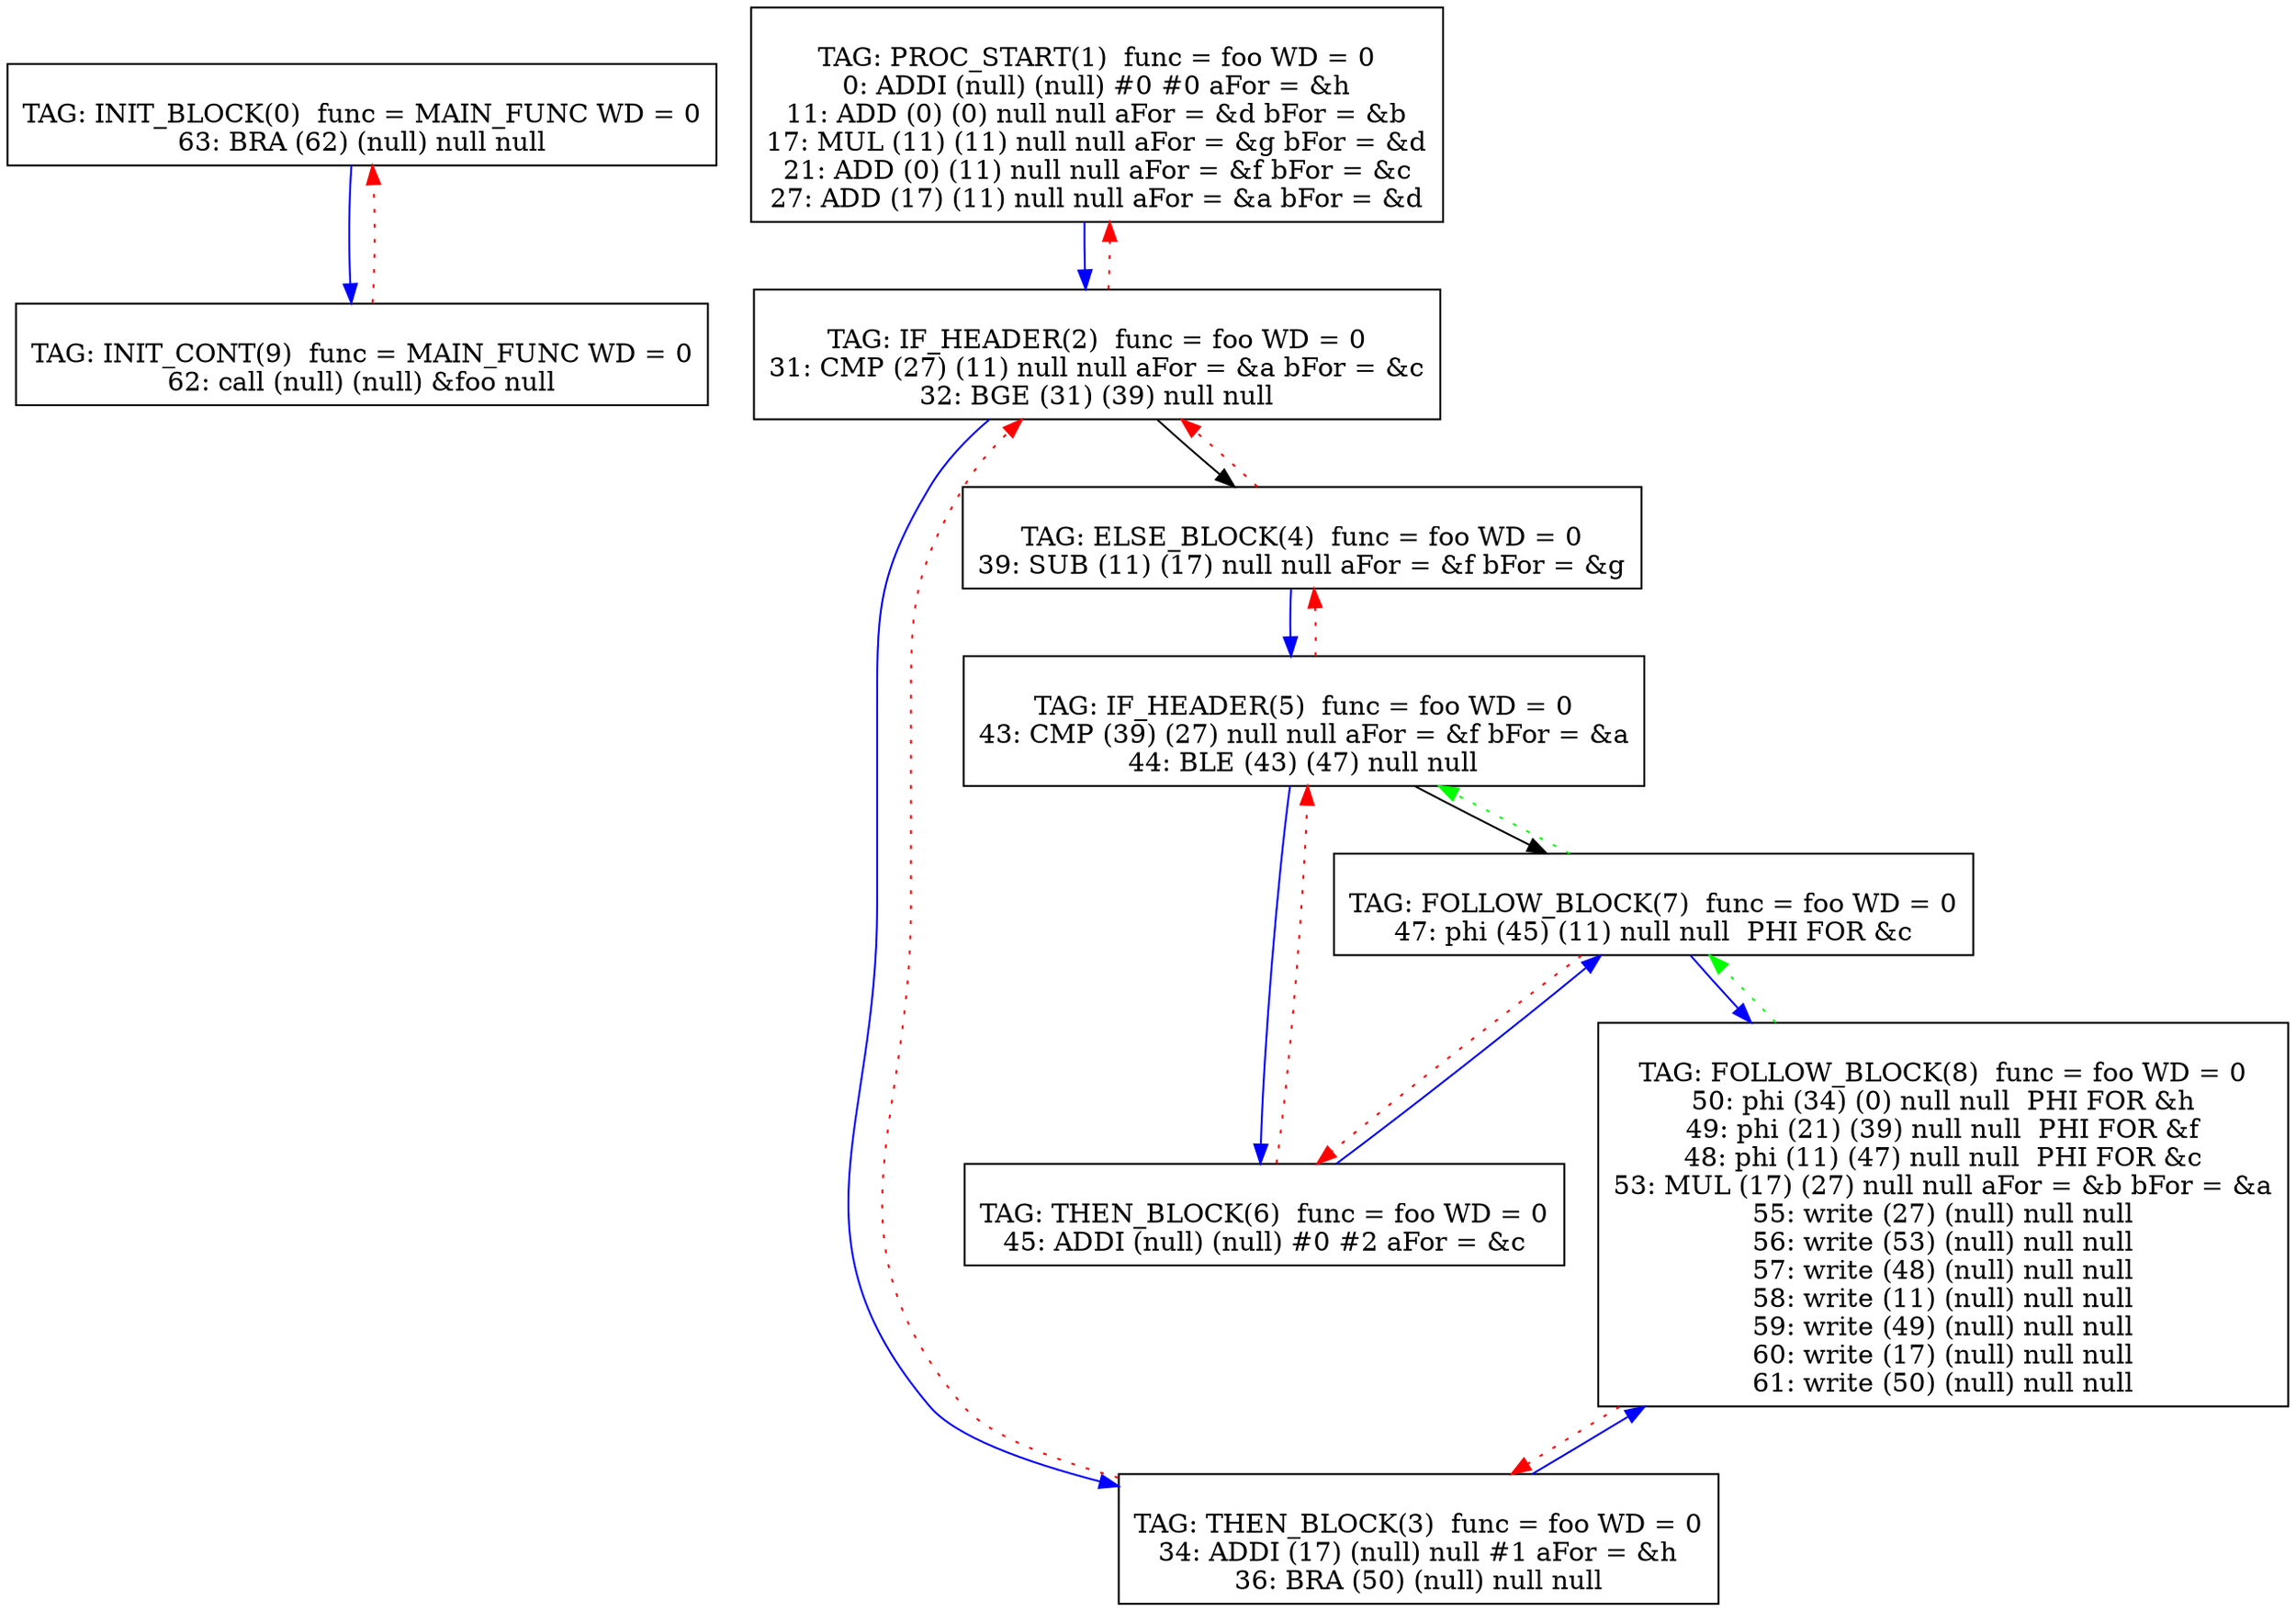 digraph {
0[label="
TAG: INIT_BLOCK(0)  func = MAIN_FUNC WD = 0
63: BRA (62) (null) null null
"];
0[shape=box];
0 -> 9[color=blue]
1[label="
TAG: PROC_START(1)  func = foo WD = 0
0: ADDI (null) (null) #0 #0 aFor = &h
11: ADD (0) (0) null null aFor = &d bFor = &b
17: MUL (11) (11) null null aFor = &g bFor = &d
21: ADD (0) (11) null null aFor = &f bFor = &c
27: ADD (17) (11) null null aFor = &a bFor = &d
"];
1[shape=box];
1 -> 2[color=blue]
2[label="
TAG: IF_HEADER(2)  func = foo WD = 0
31: CMP (27) (11) null null aFor = &a bFor = &c
32: BGE (31) (39) null null
"];
2[shape=box];
2 -> 3[color=blue]
2 -> 4[color=black]
2 -> 1[color=red][style=dotted]
3[label="
TAG: THEN_BLOCK(3)  func = foo WD = 0
34: ADDI (17) (null) null #1 aFor = &h
36: BRA (50) (null) null null
"];
3[shape=box];
3 -> 8[color=blue]
3 -> 2[color=red][style=dotted]
4[label="
TAG: ELSE_BLOCK(4)  func = foo WD = 0
39: SUB (11) (17) null null aFor = &f bFor = &g
"];
4[shape=box];
4 -> 5[color=blue]
4 -> 2[color=red][style=dotted]
5[label="
TAG: IF_HEADER(5)  func = foo WD = 0
43: CMP (39) (27) null null aFor = &f bFor = &a
44: BLE (43) (47) null null
"];
5[shape=box];
5 -> 6[color=blue]
5 -> 7[color=black]
5 -> 4[color=red][style=dotted]
6[label="
TAG: THEN_BLOCK(6)  func = foo WD = 0
45: ADDI (null) (null) #0 #2 aFor = &c
"];
6[shape=box];
6 -> 7[color=blue]
6 -> 5[color=red][style=dotted]
7[label="
TAG: FOLLOW_BLOCK(7)  func = foo WD = 0
47: phi (45) (11) null null  PHI FOR &c
"];
7[shape=box];
7 -> 8[color=blue]
7 -> 6[color=red][style=dotted]
7 -> 5[color=green][style=dotted]
8[label="
TAG: FOLLOW_BLOCK(8)  func = foo WD = 0
50: phi (34) (0) null null  PHI FOR &h
49: phi (21) (39) null null  PHI FOR &f
48: phi (11) (47) null null  PHI FOR &c
53: MUL (17) (27) null null aFor = &b bFor = &a
55: write (27) (null) null null
56: write (53) (null) null null
57: write (48) (null) null null
58: write (11) (null) null null
59: write (49) (null) null null
60: write (17) (null) null null
61: write (50) (null) null null
"];
8[shape=box];
8 -> 3[color=red][style=dotted]
8 -> 7[color=green][style=dotted]
9[label="
TAG: INIT_CONT(9)  func = MAIN_FUNC WD = 0
62: call (null) (null) &foo null
"];
9[shape=box];
9 -> 0[color=red][style=dotted]
}